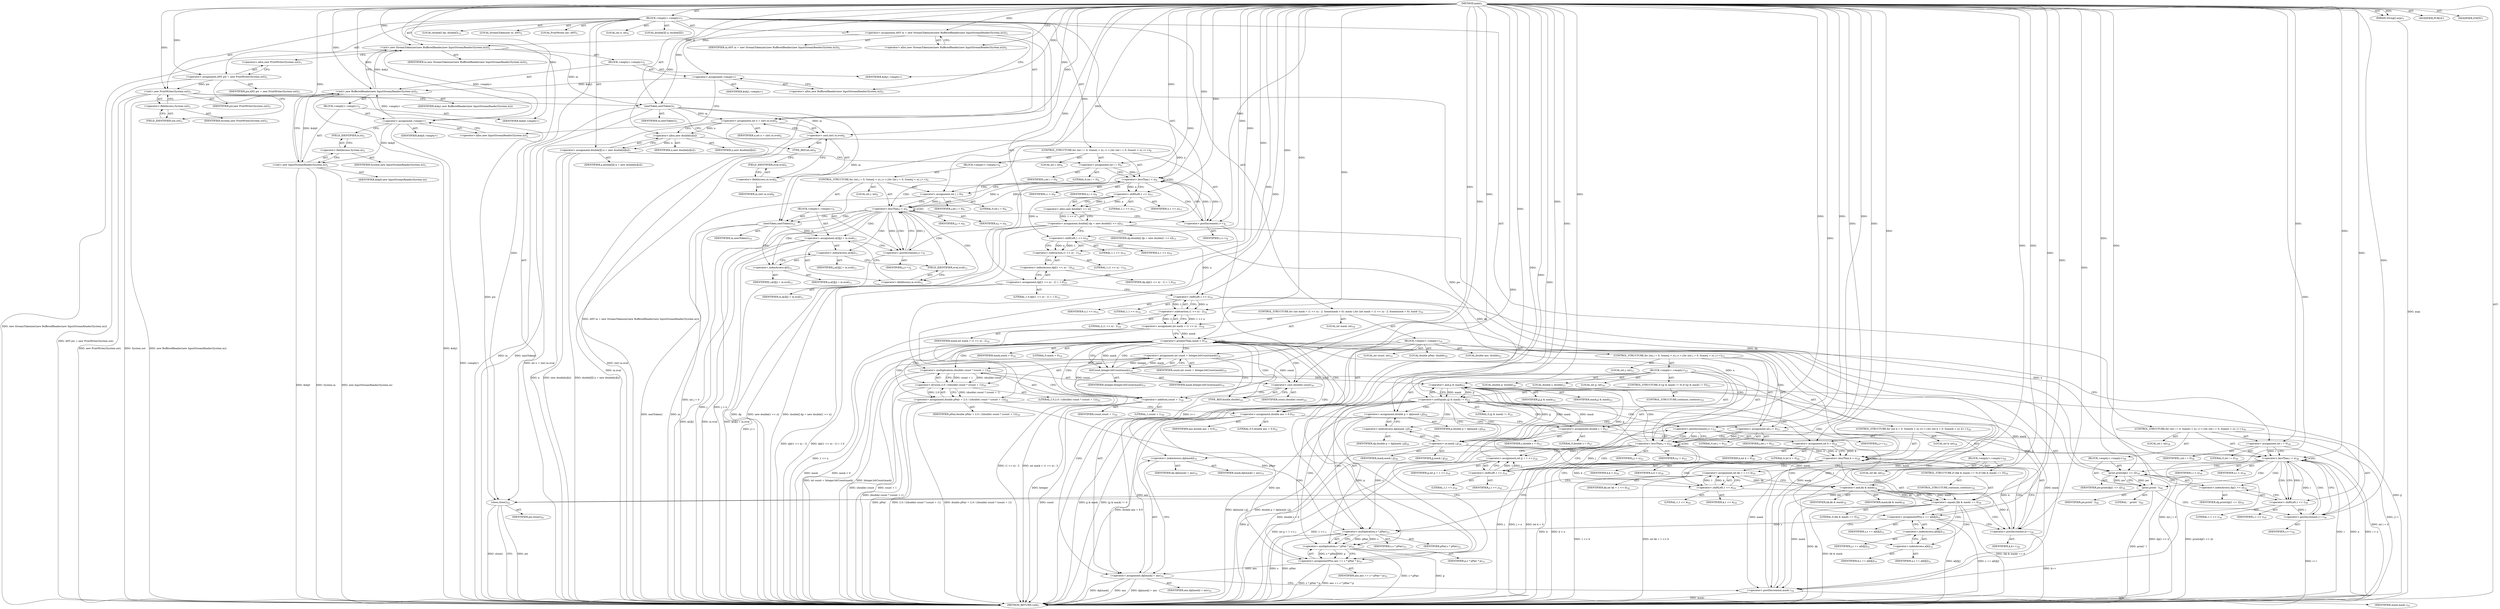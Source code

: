 digraph "main" {  
"21" [label = <(METHOD,main)<SUB>1</SUB>> ]
"22" [label = <(PARAM,String[] args)<SUB>1</SUB>> ]
"23" [label = <(BLOCK,&lt;empty&gt;,&lt;empty&gt;)<SUB>1</SUB>> ]
"4" [label = <(LOCAL,StreamTokenizer in: ANY)<SUB>2</SUB>> ]
"24" [label = <(&lt;operator&gt;.assignment,ANY in = new StreamTokenizer(new BufferedReader(new InputStreamReader(System.in))))<SUB>2</SUB>> ]
"25" [label = <(IDENTIFIER,in,ANY in = new StreamTokenizer(new BufferedReader(new InputStreamReader(System.in))))<SUB>2</SUB>> ]
"26" [label = <(&lt;operator&gt;.alloc,new StreamTokenizer(new BufferedReader(new InputStreamReader(System.in))))<SUB>2</SUB>> ]
"27" [label = <(&lt;init&gt;,new StreamTokenizer(new BufferedReader(new InputStreamReader(System.in))))<SUB>2</SUB>> ]
"3" [label = <(IDENTIFIER,in,new StreamTokenizer(new BufferedReader(new InputStreamReader(System.in))))<SUB>2</SUB>> ]
"28" [label = <(BLOCK,&lt;empty&gt;,&lt;empty&gt;)<SUB>2</SUB>> ]
"29" [label = <(&lt;operator&gt;.assignment,&lt;empty&gt;)> ]
"30" [label = <(IDENTIFIER,$obj1,&lt;empty&gt;)> ]
"31" [label = <(&lt;operator&gt;.alloc,new BufferedReader(new InputStreamReader(System.in)))<SUB>2</SUB>> ]
"32" [label = <(&lt;init&gt;,new BufferedReader(new InputStreamReader(System.in)))<SUB>2</SUB>> ]
"33" [label = <(IDENTIFIER,$obj1,new BufferedReader(new InputStreamReader(System.in)))> ]
"34" [label = <(BLOCK,&lt;empty&gt;,&lt;empty&gt;)<SUB>2</SUB>> ]
"35" [label = <(&lt;operator&gt;.assignment,&lt;empty&gt;)> ]
"36" [label = <(IDENTIFIER,$obj0,&lt;empty&gt;)> ]
"37" [label = <(&lt;operator&gt;.alloc,new InputStreamReader(System.in))<SUB>2</SUB>> ]
"38" [label = <(&lt;init&gt;,new InputStreamReader(System.in))<SUB>2</SUB>> ]
"39" [label = <(IDENTIFIER,$obj0,new InputStreamReader(System.in))> ]
"40" [label = <(&lt;operator&gt;.fieldAccess,System.in)<SUB>2</SUB>> ]
"41" [label = <(IDENTIFIER,System,new InputStreamReader(System.in))<SUB>2</SUB>> ]
"42" [label = <(FIELD_IDENTIFIER,in,in)<SUB>2</SUB>> ]
"43" [label = <(IDENTIFIER,$obj0,&lt;empty&gt;)> ]
"44" [label = <(IDENTIFIER,$obj1,&lt;empty&gt;)> ]
"6" [label = <(LOCAL,PrintWriter pw: ANY)<SUB>3</SUB>> ]
"45" [label = <(&lt;operator&gt;.assignment,ANY pw = new PrintWriter(System.out))<SUB>3</SUB>> ]
"46" [label = <(IDENTIFIER,pw,ANY pw = new PrintWriter(System.out))<SUB>3</SUB>> ]
"47" [label = <(&lt;operator&gt;.alloc,new PrintWriter(System.out))<SUB>3</SUB>> ]
"48" [label = <(&lt;init&gt;,new PrintWriter(System.out))<SUB>3</SUB>> ]
"5" [label = <(IDENTIFIER,pw,new PrintWriter(System.out))<SUB>3</SUB>> ]
"49" [label = <(&lt;operator&gt;.fieldAccess,System.out)<SUB>3</SUB>> ]
"50" [label = <(IDENTIFIER,System,new PrintWriter(System.out))<SUB>3</SUB>> ]
"51" [label = <(FIELD_IDENTIFIER,out,out)<SUB>3</SUB>> ]
"52" [label = <(nextToken,nextToken())<SUB>5</SUB>> ]
"53" [label = <(IDENTIFIER,in,nextToken())<SUB>5</SUB>> ]
"54" [label = <(LOCAL,int n: int)<SUB>6</SUB>> ]
"55" [label = <(&lt;operator&gt;.assignment,int n = (int) in.nval)<SUB>6</SUB>> ]
"56" [label = <(IDENTIFIER,n,int n = (int) in.nval)<SUB>6</SUB>> ]
"57" [label = <(&lt;operator&gt;.cast,(int) in.nval)<SUB>6</SUB>> ]
"58" [label = <(TYPE_REF,int,int)<SUB>6</SUB>> ]
"59" [label = <(&lt;operator&gt;.fieldAccess,in.nval)<SUB>6</SUB>> ]
"60" [label = <(IDENTIFIER,in,(int) in.nval)<SUB>6</SUB>> ]
"61" [label = <(FIELD_IDENTIFIER,nval,nval)<SUB>6</SUB>> ]
"62" [label = <(LOCAL,double[][] a: double[][])<SUB>7</SUB>> ]
"63" [label = <(&lt;operator&gt;.assignment,double[][] a = new double[n][n])<SUB>7</SUB>> ]
"64" [label = <(IDENTIFIER,a,double[][] a = new double[n][n])<SUB>7</SUB>> ]
"65" [label = <(&lt;operator&gt;.alloc,new double[n][n])> ]
"66" [label = <(IDENTIFIER,n,new double[n][n])<SUB>7</SUB>> ]
"67" [label = <(IDENTIFIER,n,new double[n][n])<SUB>7</SUB>> ]
"68" [label = <(CONTROL_STRUCTURE,for (int i = 0; Some(i &lt; n); i++),for (int i = 0; Some(i &lt; n); i++))<SUB>8</SUB>> ]
"69" [label = <(LOCAL,int i: int)<SUB>8</SUB>> ]
"70" [label = <(&lt;operator&gt;.assignment,int i = 0)<SUB>8</SUB>> ]
"71" [label = <(IDENTIFIER,i,int i = 0)<SUB>8</SUB>> ]
"72" [label = <(LITERAL,0,int i = 0)<SUB>8</SUB>> ]
"73" [label = <(&lt;operator&gt;.lessThan,i &lt; n)<SUB>8</SUB>> ]
"74" [label = <(IDENTIFIER,i,i &lt; n)<SUB>8</SUB>> ]
"75" [label = <(IDENTIFIER,n,i &lt; n)<SUB>8</SUB>> ]
"76" [label = <(&lt;operator&gt;.postIncrement,i++)<SUB>8</SUB>> ]
"77" [label = <(IDENTIFIER,i,i++)<SUB>8</SUB>> ]
"78" [label = <(BLOCK,&lt;empty&gt;,&lt;empty&gt;)<SUB>8</SUB>> ]
"79" [label = <(CONTROL_STRUCTURE,for (int j = 0; Some(j &lt; n); j++),for (int j = 0; Some(j &lt; n); j++))<SUB>9</SUB>> ]
"80" [label = <(LOCAL,int j: int)<SUB>9</SUB>> ]
"81" [label = <(&lt;operator&gt;.assignment,int j = 0)<SUB>9</SUB>> ]
"82" [label = <(IDENTIFIER,j,int j = 0)<SUB>9</SUB>> ]
"83" [label = <(LITERAL,0,int j = 0)<SUB>9</SUB>> ]
"84" [label = <(&lt;operator&gt;.lessThan,j &lt; n)<SUB>9</SUB>> ]
"85" [label = <(IDENTIFIER,j,j &lt; n)<SUB>9</SUB>> ]
"86" [label = <(IDENTIFIER,n,j &lt; n)<SUB>9</SUB>> ]
"87" [label = <(&lt;operator&gt;.postIncrement,j++)<SUB>9</SUB>> ]
"88" [label = <(IDENTIFIER,j,j++)<SUB>9</SUB>> ]
"89" [label = <(BLOCK,&lt;empty&gt;,&lt;empty&gt;)<SUB>9</SUB>> ]
"90" [label = <(nextToken,nextToken())<SUB>10</SUB>> ]
"91" [label = <(IDENTIFIER,in,nextToken())<SUB>10</SUB>> ]
"92" [label = <(&lt;operator&gt;.assignment,a[i][j] = in.nval)<SUB>11</SUB>> ]
"93" [label = <(&lt;operator&gt;.indexAccess,a[i][j])<SUB>11</SUB>> ]
"94" [label = <(&lt;operator&gt;.indexAccess,a[i])<SUB>11</SUB>> ]
"95" [label = <(IDENTIFIER,a,a[i][j] = in.nval)<SUB>11</SUB>> ]
"96" [label = <(IDENTIFIER,i,a[i][j] = in.nval)<SUB>11</SUB>> ]
"97" [label = <(IDENTIFIER,j,a[i][j] = in.nval)<SUB>11</SUB>> ]
"98" [label = <(&lt;operator&gt;.fieldAccess,in.nval)<SUB>11</SUB>> ]
"99" [label = <(IDENTIFIER,in,a[i][j] = in.nval)<SUB>11</SUB>> ]
"100" [label = <(FIELD_IDENTIFIER,nval,nval)<SUB>11</SUB>> ]
"101" [label = <(LOCAL,double[] dp: double[])<SUB>15</SUB>> ]
"102" [label = <(&lt;operator&gt;.assignment,double[] dp = new double[1 &lt;&lt; n])<SUB>15</SUB>> ]
"103" [label = <(IDENTIFIER,dp,double[] dp = new double[1 &lt;&lt; n])<SUB>15</SUB>> ]
"104" [label = <(&lt;operator&gt;.alloc,new double[1 &lt;&lt; n])> ]
"105" [label = <(&lt;operator&gt;.shiftLeft,1 &lt;&lt; n)<SUB>15</SUB>> ]
"106" [label = <(LITERAL,1,1 &lt;&lt; n)<SUB>15</SUB>> ]
"107" [label = <(IDENTIFIER,n,1 &lt;&lt; n)<SUB>15</SUB>> ]
"108" [label = <(&lt;operator&gt;.assignment,dp[(1 &lt;&lt; n) - 1] = 1.0)<SUB>16</SUB>> ]
"109" [label = <(&lt;operator&gt;.indexAccess,dp[(1 &lt;&lt; n) - 1])<SUB>16</SUB>> ]
"110" [label = <(IDENTIFIER,dp,dp[(1 &lt;&lt; n) - 1] = 1.0)<SUB>16</SUB>> ]
"111" [label = <(&lt;operator&gt;.subtraction,(1 &lt;&lt; n) - 1)<SUB>16</SUB>> ]
"112" [label = <(&lt;operator&gt;.shiftLeft,1 &lt;&lt; n)<SUB>16</SUB>> ]
"113" [label = <(LITERAL,1,1 &lt;&lt; n)<SUB>16</SUB>> ]
"114" [label = <(IDENTIFIER,n,1 &lt;&lt; n)<SUB>16</SUB>> ]
"115" [label = <(LITERAL,1,(1 &lt;&lt; n) - 1)<SUB>16</SUB>> ]
"116" [label = <(LITERAL,1.0,dp[(1 &lt;&lt; n) - 1] = 1.0)<SUB>16</SUB>> ]
"117" [label = <(CONTROL_STRUCTURE,for (int mask = (1 &lt;&lt; n) - 2; Some(mask &gt; 0); mask--),for (int mask = (1 &lt;&lt; n) - 2; Some(mask &gt; 0); mask--))<SUB>18</SUB>> ]
"118" [label = <(LOCAL,int mask: int)<SUB>18</SUB>> ]
"119" [label = <(&lt;operator&gt;.assignment,int mask = (1 &lt;&lt; n) - 2)<SUB>18</SUB>> ]
"120" [label = <(IDENTIFIER,mask,int mask = (1 &lt;&lt; n) - 2)<SUB>18</SUB>> ]
"121" [label = <(&lt;operator&gt;.subtraction,(1 &lt;&lt; n) - 2)<SUB>18</SUB>> ]
"122" [label = <(&lt;operator&gt;.shiftLeft,1 &lt;&lt; n)<SUB>18</SUB>> ]
"123" [label = <(LITERAL,1,1 &lt;&lt; n)<SUB>18</SUB>> ]
"124" [label = <(IDENTIFIER,n,1 &lt;&lt; n)<SUB>18</SUB>> ]
"125" [label = <(LITERAL,2,(1 &lt;&lt; n) - 2)<SUB>18</SUB>> ]
"126" [label = <(&lt;operator&gt;.greaterThan,mask &gt; 0)<SUB>18</SUB>> ]
"127" [label = <(IDENTIFIER,mask,mask &gt; 0)<SUB>18</SUB>> ]
"128" [label = <(LITERAL,0,mask &gt; 0)<SUB>18</SUB>> ]
"129" [label = <(&lt;operator&gt;.postDecrement,mask--)<SUB>18</SUB>> ]
"130" [label = <(IDENTIFIER,mask,mask--)<SUB>18</SUB>> ]
"131" [label = <(BLOCK,&lt;empty&gt;,&lt;empty&gt;)<SUB>18</SUB>> ]
"132" [label = <(LOCAL,int count: int)<SUB>19</SUB>> ]
"133" [label = <(&lt;operator&gt;.assignment,int count = Integer.bitCount(mask))<SUB>19</SUB>> ]
"134" [label = <(IDENTIFIER,count,int count = Integer.bitCount(mask))<SUB>19</SUB>> ]
"135" [label = <(bitCount,Integer.bitCount(mask))<SUB>19</SUB>> ]
"136" [label = <(IDENTIFIER,Integer,Integer.bitCount(mask))<SUB>19</SUB>> ]
"137" [label = <(IDENTIFIER,mask,Integer.bitCount(mask))<SUB>19</SUB>> ]
"138" [label = <(LOCAL,double pPair: double)<SUB>20</SUB>> ]
"139" [label = <(&lt;operator&gt;.assignment,double pPair = 2.0 / ((double) count * (count + 1)))<SUB>20</SUB>> ]
"140" [label = <(IDENTIFIER,pPair,double pPair = 2.0 / ((double) count * (count + 1)))<SUB>20</SUB>> ]
"141" [label = <(&lt;operator&gt;.division,2.0 / ((double) count * (count + 1)))<SUB>20</SUB>> ]
"142" [label = <(LITERAL,2.0,2.0 / ((double) count * (count + 1)))<SUB>20</SUB>> ]
"143" [label = <(&lt;operator&gt;.multiplication,(double) count * (count + 1))<SUB>20</SUB>> ]
"144" [label = <(&lt;operator&gt;.cast,(double) count)<SUB>20</SUB>> ]
"145" [label = <(TYPE_REF,double,double)<SUB>20</SUB>> ]
"146" [label = <(IDENTIFIER,count,(double) count)<SUB>20</SUB>> ]
"147" [label = <(&lt;operator&gt;.addition,count + 1)<SUB>20</SUB>> ]
"148" [label = <(IDENTIFIER,count,count + 1)<SUB>20</SUB>> ]
"149" [label = <(LITERAL,1,count + 1)<SUB>20</SUB>> ]
"150" [label = <(LOCAL,double ans: double)<SUB>21</SUB>> ]
"151" [label = <(&lt;operator&gt;.assignment,double ans = 0.0)<SUB>21</SUB>> ]
"152" [label = <(IDENTIFIER,ans,double ans = 0.0)<SUB>21</SUB>> ]
"153" [label = <(LITERAL,0.0,double ans = 0.0)<SUB>21</SUB>> ]
"154" [label = <(CONTROL_STRUCTURE,for (int j = 0; Some(j &lt; n); j++),for (int j = 0; Some(j &lt; n); j++))<SUB>23</SUB>> ]
"155" [label = <(LOCAL,int j: int)<SUB>23</SUB>> ]
"156" [label = <(&lt;operator&gt;.assignment,int j = 0)<SUB>23</SUB>> ]
"157" [label = <(IDENTIFIER,j,int j = 0)<SUB>23</SUB>> ]
"158" [label = <(LITERAL,0,int j = 0)<SUB>23</SUB>> ]
"159" [label = <(&lt;operator&gt;.lessThan,j &lt; n)<SUB>23</SUB>> ]
"160" [label = <(IDENTIFIER,j,j &lt; n)<SUB>23</SUB>> ]
"161" [label = <(IDENTIFIER,n,j &lt; n)<SUB>23</SUB>> ]
"162" [label = <(&lt;operator&gt;.postIncrement,j++)<SUB>23</SUB>> ]
"163" [label = <(IDENTIFIER,j,j++)<SUB>23</SUB>> ]
"164" [label = <(BLOCK,&lt;empty&gt;,&lt;empty&gt;)<SUB>23</SUB>> ]
"165" [label = <(LOCAL,int jj: int)<SUB>24</SUB>> ]
"166" [label = <(&lt;operator&gt;.assignment,int jj = 1 &lt;&lt; j)<SUB>24</SUB>> ]
"167" [label = <(IDENTIFIER,jj,int jj = 1 &lt;&lt; j)<SUB>24</SUB>> ]
"168" [label = <(&lt;operator&gt;.shiftLeft,1 &lt;&lt; j)<SUB>24</SUB>> ]
"169" [label = <(LITERAL,1,1 &lt;&lt; j)<SUB>24</SUB>> ]
"170" [label = <(IDENTIFIER,j,1 &lt;&lt; j)<SUB>24</SUB>> ]
"171" [label = <(CONTROL_STRUCTURE,if ((jj &amp; mask) != 0),if ((jj &amp; mask) != 0))<SUB>25</SUB>> ]
"172" [label = <(&lt;operator&gt;.notEquals,(jj &amp; mask) != 0)<SUB>25</SUB>> ]
"173" [label = <(&lt;operator&gt;.and,jj &amp; mask)<SUB>25</SUB>> ]
"174" [label = <(IDENTIFIER,jj,jj &amp; mask)<SUB>25</SUB>> ]
"175" [label = <(IDENTIFIER,mask,jj &amp; mask)<SUB>25</SUB>> ]
"176" [label = <(LITERAL,0,(jj &amp; mask) != 0)<SUB>25</SUB>> ]
"177" [label = <(CONTROL_STRUCTURE,continue;,continue;)<SUB>25</SUB>> ]
"178" [label = <(LOCAL,double p: double)<SUB>26</SUB>> ]
"179" [label = <(&lt;operator&gt;.assignment,double p = dp[mask | jj])<SUB>26</SUB>> ]
"180" [label = <(IDENTIFIER,p,double p = dp[mask | jj])<SUB>26</SUB>> ]
"181" [label = <(&lt;operator&gt;.indexAccess,dp[mask | jj])<SUB>26</SUB>> ]
"182" [label = <(IDENTIFIER,dp,double p = dp[mask | jj])<SUB>26</SUB>> ]
"183" [label = <(&lt;operator&gt;.or,mask | jj)<SUB>26</SUB>> ]
"184" [label = <(IDENTIFIER,mask,mask | jj)<SUB>26</SUB>> ]
"185" [label = <(IDENTIFIER,jj,mask | jj)<SUB>26</SUB>> ]
"186" [label = <(LOCAL,double s: double)<SUB>27</SUB>> ]
"187" [label = <(&lt;operator&gt;.assignment,double s = 0)<SUB>27</SUB>> ]
"188" [label = <(IDENTIFIER,s,double s = 0)<SUB>27</SUB>> ]
"189" [label = <(LITERAL,0,double s = 0)<SUB>27</SUB>> ]
"190" [label = <(CONTROL_STRUCTURE,for (int k = 0; Some(k &lt; n); k++),for (int k = 0; Some(k &lt; n); k++))<SUB>28</SUB>> ]
"191" [label = <(LOCAL,int k: int)<SUB>28</SUB>> ]
"192" [label = <(&lt;operator&gt;.assignment,int k = 0)<SUB>28</SUB>> ]
"193" [label = <(IDENTIFIER,k,int k = 0)<SUB>28</SUB>> ]
"194" [label = <(LITERAL,0,int k = 0)<SUB>28</SUB>> ]
"195" [label = <(&lt;operator&gt;.lessThan,k &lt; n)<SUB>28</SUB>> ]
"196" [label = <(IDENTIFIER,k,k &lt; n)<SUB>28</SUB>> ]
"197" [label = <(IDENTIFIER,n,k &lt; n)<SUB>28</SUB>> ]
"198" [label = <(&lt;operator&gt;.postIncrement,k++)<SUB>28</SUB>> ]
"199" [label = <(IDENTIFIER,k,k++)<SUB>28</SUB>> ]
"200" [label = <(BLOCK,&lt;empty&gt;,&lt;empty&gt;)<SUB>28</SUB>> ]
"201" [label = <(LOCAL,int kk: int)<SUB>29</SUB>> ]
"202" [label = <(&lt;operator&gt;.assignment,int kk = 1 &lt;&lt; k)<SUB>29</SUB>> ]
"203" [label = <(IDENTIFIER,kk,int kk = 1 &lt;&lt; k)<SUB>29</SUB>> ]
"204" [label = <(&lt;operator&gt;.shiftLeft,1 &lt;&lt; k)<SUB>29</SUB>> ]
"205" [label = <(LITERAL,1,1 &lt;&lt; k)<SUB>29</SUB>> ]
"206" [label = <(IDENTIFIER,k,1 &lt;&lt; k)<SUB>29</SUB>> ]
"207" [label = <(CONTROL_STRUCTURE,if ((kk &amp; mask) == 0),if ((kk &amp; mask) == 0))<SUB>30</SUB>> ]
"208" [label = <(&lt;operator&gt;.equals,(kk &amp; mask) == 0)<SUB>30</SUB>> ]
"209" [label = <(&lt;operator&gt;.and,kk &amp; mask)<SUB>30</SUB>> ]
"210" [label = <(IDENTIFIER,kk,kk &amp; mask)<SUB>30</SUB>> ]
"211" [label = <(IDENTIFIER,mask,kk &amp; mask)<SUB>30</SUB>> ]
"212" [label = <(LITERAL,0,(kk &amp; mask) == 0)<SUB>30</SUB>> ]
"213" [label = <(CONTROL_STRUCTURE,continue;,continue;)<SUB>30</SUB>> ]
"214" [label = <(&lt;operator&gt;.assignmentPlus,s += a[k][j])<SUB>31</SUB>> ]
"215" [label = <(IDENTIFIER,s,s += a[k][j])<SUB>31</SUB>> ]
"216" [label = <(&lt;operator&gt;.indexAccess,a[k][j])<SUB>31</SUB>> ]
"217" [label = <(&lt;operator&gt;.indexAccess,a[k])<SUB>31</SUB>> ]
"218" [label = <(IDENTIFIER,a,s += a[k][j])<SUB>31</SUB>> ]
"219" [label = <(IDENTIFIER,k,s += a[k][j])<SUB>31</SUB>> ]
"220" [label = <(IDENTIFIER,j,s += a[k][j])<SUB>31</SUB>> ]
"221" [label = <(&lt;operator&gt;.assignmentPlus,ans += s * pPair * p)<SUB>33</SUB>> ]
"222" [label = <(IDENTIFIER,ans,ans += s * pPair * p)<SUB>33</SUB>> ]
"223" [label = <(&lt;operator&gt;.multiplication,s * pPair * p)<SUB>33</SUB>> ]
"224" [label = <(&lt;operator&gt;.multiplication,s * pPair)<SUB>33</SUB>> ]
"225" [label = <(IDENTIFIER,s,s * pPair)<SUB>33</SUB>> ]
"226" [label = <(IDENTIFIER,pPair,s * pPair)<SUB>33</SUB>> ]
"227" [label = <(IDENTIFIER,p,s * pPair * p)<SUB>33</SUB>> ]
"228" [label = <(&lt;operator&gt;.assignment,dp[mask] = ans)<SUB>35</SUB>> ]
"229" [label = <(&lt;operator&gt;.indexAccess,dp[mask])<SUB>35</SUB>> ]
"230" [label = <(IDENTIFIER,dp,dp[mask] = ans)<SUB>35</SUB>> ]
"231" [label = <(IDENTIFIER,mask,dp[mask] = ans)<SUB>35</SUB>> ]
"232" [label = <(IDENTIFIER,ans,dp[mask] = ans)<SUB>35</SUB>> ]
"233" [label = <(CONTROL_STRUCTURE,for (int i = 0; Some(i &lt; n); i++),for (int i = 0; Some(i &lt; n); i++))<SUB>38</SUB>> ]
"234" [label = <(LOCAL,int i: int)<SUB>38</SUB>> ]
"235" [label = <(&lt;operator&gt;.assignment,int i = 0)<SUB>38</SUB>> ]
"236" [label = <(IDENTIFIER,i,int i = 0)<SUB>38</SUB>> ]
"237" [label = <(LITERAL,0,int i = 0)<SUB>38</SUB>> ]
"238" [label = <(&lt;operator&gt;.lessThan,i &lt; n)<SUB>38</SUB>> ]
"239" [label = <(IDENTIFIER,i,i &lt; n)<SUB>38</SUB>> ]
"240" [label = <(IDENTIFIER,n,i &lt; n)<SUB>38</SUB>> ]
"241" [label = <(&lt;operator&gt;.postIncrement,i++)<SUB>38</SUB>> ]
"242" [label = <(IDENTIFIER,i,i++)<SUB>38</SUB>> ]
"243" [label = <(BLOCK,&lt;empty&gt;,&lt;empty&gt;)<SUB>38</SUB>> ]
"244" [label = <(print,print(dp[1 &lt;&lt; i]))<SUB>39</SUB>> ]
"245" [label = <(IDENTIFIER,pw,print(dp[1 &lt;&lt; i]))<SUB>39</SUB>> ]
"246" [label = <(&lt;operator&gt;.indexAccess,dp[1 &lt;&lt; i])<SUB>39</SUB>> ]
"247" [label = <(IDENTIFIER,dp,print(dp[1 &lt;&lt; i]))<SUB>39</SUB>> ]
"248" [label = <(&lt;operator&gt;.shiftLeft,1 &lt;&lt; i)<SUB>39</SUB>> ]
"249" [label = <(LITERAL,1,1 &lt;&lt; i)<SUB>39</SUB>> ]
"250" [label = <(IDENTIFIER,i,1 &lt;&lt; i)<SUB>39</SUB>> ]
"251" [label = <(print,print(' '))<SUB>40</SUB>> ]
"252" [label = <(IDENTIFIER,pw,print(' '))<SUB>40</SUB>> ]
"253" [label = <(LITERAL,' ',print(' '))<SUB>40</SUB>> ]
"254" [label = <(close,close())<SUB>43</SUB>> ]
"255" [label = <(IDENTIFIER,pw,close())<SUB>43</SUB>> ]
"256" [label = <(MODIFIER,PUBLIC)> ]
"257" [label = <(MODIFIER,STATIC)> ]
"258" [label = <(METHOD_RETURN,void)<SUB>1</SUB>> ]
  "21" -> "22"  [ label = "AST: "] 
  "21" -> "23"  [ label = "AST: "] 
  "21" -> "256"  [ label = "AST: "] 
  "21" -> "257"  [ label = "AST: "] 
  "21" -> "258"  [ label = "AST: "] 
  "23" -> "4"  [ label = "AST: "] 
  "23" -> "24"  [ label = "AST: "] 
  "23" -> "27"  [ label = "AST: "] 
  "23" -> "6"  [ label = "AST: "] 
  "23" -> "45"  [ label = "AST: "] 
  "23" -> "48"  [ label = "AST: "] 
  "23" -> "52"  [ label = "AST: "] 
  "23" -> "54"  [ label = "AST: "] 
  "23" -> "55"  [ label = "AST: "] 
  "23" -> "62"  [ label = "AST: "] 
  "23" -> "63"  [ label = "AST: "] 
  "23" -> "68"  [ label = "AST: "] 
  "23" -> "101"  [ label = "AST: "] 
  "23" -> "102"  [ label = "AST: "] 
  "23" -> "108"  [ label = "AST: "] 
  "23" -> "117"  [ label = "AST: "] 
  "23" -> "233"  [ label = "AST: "] 
  "23" -> "254"  [ label = "AST: "] 
  "24" -> "25"  [ label = "AST: "] 
  "24" -> "26"  [ label = "AST: "] 
  "27" -> "3"  [ label = "AST: "] 
  "27" -> "28"  [ label = "AST: "] 
  "28" -> "29"  [ label = "AST: "] 
  "28" -> "32"  [ label = "AST: "] 
  "28" -> "44"  [ label = "AST: "] 
  "29" -> "30"  [ label = "AST: "] 
  "29" -> "31"  [ label = "AST: "] 
  "32" -> "33"  [ label = "AST: "] 
  "32" -> "34"  [ label = "AST: "] 
  "34" -> "35"  [ label = "AST: "] 
  "34" -> "38"  [ label = "AST: "] 
  "34" -> "43"  [ label = "AST: "] 
  "35" -> "36"  [ label = "AST: "] 
  "35" -> "37"  [ label = "AST: "] 
  "38" -> "39"  [ label = "AST: "] 
  "38" -> "40"  [ label = "AST: "] 
  "40" -> "41"  [ label = "AST: "] 
  "40" -> "42"  [ label = "AST: "] 
  "45" -> "46"  [ label = "AST: "] 
  "45" -> "47"  [ label = "AST: "] 
  "48" -> "5"  [ label = "AST: "] 
  "48" -> "49"  [ label = "AST: "] 
  "49" -> "50"  [ label = "AST: "] 
  "49" -> "51"  [ label = "AST: "] 
  "52" -> "53"  [ label = "AST: "] 
  "55" -> "56"  [ label = "AST: "] 
  "55" -> "57"  [ label = "AST: "] 
  "57" -> "58"  [ label = "AST: "] 
  "57" -> "59"  [ label = "AST: "] 
  "59" -> "60"  [ label = "AST: "] 
  "59" -> "61"  [ label = "AST: "] 
  "63" -> "64"  [ label = "AST: "] 
  "63" -> "65"  [ label = "AST: "] 
  "65" -> "66"  [ label = "AST: "] 
  "65" -> "67"  [ label = "AST: "] 
  "68" -> "69"  [ label = "AST: "] 
  "68" -> "70"  [ label = "AST: "] 
  "68" -> "73"  [ label = "AST: "] 
  "68" -> "76"  [ label = "AST: "] 
  "68" -> "78"  [ label = "AST: "] 
  "70" -> "71"  [ label = "AST: "] 
  "70" -> "72"  [ label = "AST: "] 
  "73" -> "74"  [ label = "AST: "] 
  "73" -> "75"  [ label = "AST: "] 
  "76" -> "77"  [ label = "AST: "] 
  "78" -> "79"  [ label = "AST: "] 
  "79" -> "80"  [ label = "AST: "] 
  "79" -> "81"  [ label = "AST: "] 
  "79" -> "84"  [ label = "AST: "] 
  "79" -> "87"  [ label = "AST: "] 
  "79" -> "89"  [ label = "AST: "] 
  "81" -> "82"  [ label = "AST: "] 
  "81" -> "83"  [ label = "AST: "] 
  "84" -> "85"  [ label = "AST: "] 
  "84" -> "86"  [ label = "AST: "] 
  "87" -> "88"  [ label = "AST: "] 
  "89" -> "90"  [ label = "AST: "] 
  "89" -> "92"  [ label = "AST: "] 
  "90" -> "91"  [ label = "AST: "] 
  "92" -> "93"  [ label = "AST: "] 
  "92" -> "98"  [ label = "AST: "] 
  "93" -> "94"  [ label = "AST: "] 
  "93" -> "97"  [ label = "AST: "] 
  "94" -> "95"  [ label = "AST: "] 
  "94" -> "96"  [ label = "AST: "] 
  "98" -> "99"  [ label = "AST: "] 
  "98" -> "100"  [ label = "AST: "] 
  "102" -> "103"  [ label = "AST: "] 
  "102" -> "104"  [ label = "AST: "] 
  "104" -> "105"  [ label = "AST: "] 
  "105" -> "106"  [ label = "AST: "] 
  "105" -> "107"  [ label = "AST: "] 
  "108" -> "109"  [ label = "AST: "] 
  "108" -> "116"  [ label = "AST: "] 
  "109" -> "110"  [ label = "AST: "] 
  "109" -> "111"  [ label = "AST: "] 
  "111" -> "112"  [ label = "AST: "] 
  "111" -> "115"  [ label = "AST: "] 
  "112" -> "113"  [ label = "AST: "] 
  "112" -> "114"  [ label = "AST: "] 
  "117" -> "118"  [ label = "AST: "] 
  "117" -> "119"  [ label = "AST: "] 
  "117" -> "126"  [ label = "AST: "] 
  "117" -> "129"  [ label = "AST: "] 
  "117" -> "131"  [ label = "AST: "] 
  "119" -> "120"  [ label = "AST: "] 
  "119" -> "121"  [ label = "AST: "] 
  "121" -> "122"  [ label = "AST: "] 
  "121" -> "125"  [ label = "AST: "] 
  "122" -> "123"  [ label = "AST: "] 
  "122" -> "124"  [ label = "AST: "] 
  "126" -> "127"  [ label = "AST: "] 
  "126" -> "128"  [ label = "AST: "] 
  "129" -> "130"  [ label = "AST: "] 
  "131" -> "132"  [ label = "AST: "] 
  "131" -> "133"  [ label = "AST: "] 
  "131" -> "138"  [ label = "AST: "] 
  "131" -> "139"  [ label = "AST: "] 
  "131" -> "150"  [ label = "AST: "] 
  "131" -> "151"  [ label = "AST: "] 
  "131" -> "154"  [ label = "AST: "] 
  "131" -> "228"  [ label = "AST: "] 
  "133" -> "134"  [ label = "AST: "] 
  "133" -> "135"  [ label = "AST: "] 
  "135" -> "136"  [ label = "AST: "] 
  "135" -> "137"  [ label = "AST: "] 
  "139" -> "140"  [ label = "AST: "] 
  "139" -> "141"  [ label = "AST: "] 
  "141" -> "142"  [ label = "AST: "] 
  "141" -> "143"  [ label = "AST: "] 
  "143" -> "144"  [ label = "AST: "] 
  "143" -> "147"  [ label = "AST: "] 
  "144" -> "145"  [ label = "AST: "] 
  "144" -> "146"  [ label = "AST: "] 
  "147" -> "148"  [ label = "AST: "] 
  "147" -> "149"  [ label = "AST: "] 
  "151" -> "152"  [ label = "AST: "] 
  "151" -> "153"  [ label = "AST: "] 
  "154" -> "155"  [ label = "AST: "] 
  "154" -> "156"  [ label = "AST: "] 
  "154" -> "159"  [ label = "AST: "] 
  "154" -> "162"  [ label = "AST: "] 
  "154" -> "164"  [ label = "AST: "] 
  "156" -> "157"  [ label = "AST: "] 
  "156" -> "158"  [ label = "AST: "] 
  "159" -> "160"  [ label = "AST: "] 
  "159" -> "161"  [ label = "AST: "] 
  "162" -> "163"  [ label = "AST: "] 
  "164" -> "165"  [ label = "AST: "] 
  "164" -> "166"  [ label = "AST: "] 
  "164" -> "171"  [ label = "AST: "] 
  "164" -> "178"  [ label = "AST: "] 
  "164" -> "179"  [ label = "AST: "] 
  "164" -> "186"  [ label = "AST: "] 
  "164" -> "187"  [ label = "AST: "] 
  "164" -> "190"  [ label = "AST: "] 
  "164" -> "221"  [ label = "AST: "] 
  "166" -> "167"  [ label = "AST: "] 
  "166" -> "168"  [ label = "AST: "] 
  "168" -> "169"  [ label = "AST: "] 
  "168" -> "170"  [ label = "AST: "] 
  "171" -> "172"  [ label = "AST: "] 
  "171" -> "177"  [ label = "AST: "] 
  "172" -> "173"  [ label = "AST: "] 
  "172" -> "176"  [ label = "AST: "] 
  "173" -> "174"  [ label = "AST: "] 
  "173" -> "175"  [ label = "AST: "] 
  "179" -> "180"  [ label = "AST: "] 
  "179" -> "181"  [ label = "AST: "] 
  "181" -> "182"  [ label = "AST: "] 
  "181" -> "183"  [ label = "AST: "] 
  "183" -> "184"  [ label = "AST: "] 
  "183" -> "185"  [ label = "AST: "] 
  "187" -> "188"  [ label = "AST: "] 
  "187" -> "189"  [ label = "AST: "] 
  "190" -> "191"  [ label = "AST: "] 
  "190" -> "192"  [ label = "AST: "] 
  "190" -> "195"  [ label = "AST: "] 
  "190" -> "198"  [ label = "AST: "] 
  "190" -> "200"  [ label = "AST: "] 
  "192" -> "193"  [ label = "AST: "] 
  "192" -> "194"  [ label = "AST: "] 
  "195" -> "196"  [ label = "AST: "] 
  "195" -> "197"  [ label = "AST: "] 
  "198" -> "199"  [ label = "AST: "] 
  "200" -> "201"  [ label = "AST: "] 
  "200" -> "202"  [ label = "AST: "] 
  "200" -> "207"  [ label = "AST: "] 
  "200" -> "214"  [ label = "AST: "] 
  "202" -> "203"  [ label = "AST: "] 
  "202" -> "204"  [ label = "AST: "] 
  "204" -> "205"  [ label = "AST: "] 
  "204" -> "206"  [ label = "AST: "] 
  "207" -> "208"  [ label = "AST: "] 
  "207" -> "213"  [ label = "AST: "] 
  "208" -> "209"  [ label = "AST: "] 
  "208" -> "212"  [ label = "AST: "] 
  "209" -> "210"  [ label = "AST: "] 
  "209" -> "211"  [ label = "AST: "] 
  "214" -> "215"  [ label = "AST: "] 
  "214" -> "216"  [ label = "AST: "] 
  "216" -> "217"  [ label = "AST: "] 
  "216" -> "220"  [ label = "AST: "] 
  "217" -> "218"  [ label = "AST: "] 
  "217" -> "219"  [ label = "AST: "] 
  "221" -> "222"  [ label = "AST: "] 
  "221" -> "223"  [ label = "AST: "] 
  "223" -> "224"  [ label = "AST: "] 
  "223" -> "227"  [ label = "AST: "] 
  "224" -> "225"  [ label = "AST: "] 
  "224" -> "226"  [ label = "AST: "] 
  "228" -> "229"  [ label = "AST: "] 
  "228" -> "232"  [ label = "AST: "] 
  "229" -> "230"  [ label = "AST: "] 
  "229" -> "231"  [ label = "AST: "] 
  "233" -> "234"  [ label = "AST: "] 
  "233" -> "235"  [ label = "AST: "] 
  "233" -> "238"  [ label = "AST: "] 
  "233" -> "241"  [ label = "AST: "] 
  "233" -> "243"  [ label = "AST: "] 
  "235" -> "236"  [ label = "AST: "] 
  "235" -> "237"  [ label = "AST: "] 
  "238" -> "239"  [ label = "AST: "] 
  "238" -> "240"  [ label = "AST: "] 
  "241" -> "242"  [ label = "AST: "] 
  "243" -> "244"  [ label = "AST: "] 
  "243" -> "251"  [ label = "AST: "] 
  "244" -> "245"  [ label = "AST: "] 
  "244" -> "246"  [ label = "AST: "] 
  "246" -> "247"  [ label = "AST: "] 
  "246" -> "248"  [ label = "AST: "] 
  "248" -> "249"  [ label = "AST: "] 
  "248" -> "250"  [ label = "AST: "] 
  "251" -> "252"  [ label = "AST: "] 
  "251" -> "253"  [ label = "AST: "] 
  "254" -> "255"  [ label = "AST: "] 
  "24" -> "31"  [ label = "CFG: "] 
  "27" -> "47"  [ label = "CFG: "] 
  "45" -> "51"  [ label = "CFG: "] 
  "48" -> "52"  [ label = "CFG: "] 
  "52" -> "58"  [ label = "CFG: "] 
  "55" -> "65"  [ label = "CFG: "] 
  "63" -> "70"  [ label = "CFG: "] 
  "102" -> "112"  [ label = "CFG: "] 
  "108" -> "122"  [ label = "CFG: "] 
  "254" -> "258"  [ label = "CFG: "] 
  "26" -> "24"  [ label = "CFG: "] 
  "47" -> "45"  [ label = "CFG: "] 
  "49" -> "48"  [ label = "CFG: "] 
  "57" -> "55"  [ label = "CFG: "] 
  "65" -> "63"  [ label = "CFG: "] 
  "70" -> "73"  [ label = "CFG: "] 
  "73" -> "81"  [ label = "CFG: "] 
  "73" -> "105"  [ label = "CFG: "] 
  "76" -> "73"  [ label = "CFG: "] 
  "104" -> "102"  [ label = "CFG: "] 
  "109" -> "108"  [ label = "CFG: "] 
  "119" -> "126"  [ label = "CFG: "] 
  "126" -> "135"  [ label = "CFG: "] 
  "126" -> "235"  [ label = "CFG: "] 
  "129" -> "126"  [ label = "CFG: "] 
  "235" -> "238"  [ label = "CFG: "] 
  "238" -> "248"  [ label = "CFG: "] 
  "238" -> "254"  [ label = "CFG: "] 
  "241" -> "238"  [ label = "CFG: "] 
  "29" -> "37"  [ label = "CFG: "] 
  "32" -> "27"  [ label = "CFG: "] 
  "51" -> "49"  [ label = "CFG: "] 
  "58" -> "61"  [ label = "CFG: "] 
  "59" -> "57"  [ label = "CFG: "] 
  "105" -> "104"  [ label = "CFG: "] 
  "111" -> "109"  [ label = "CFG: "] 
  "121" -> "119"  [ label = "CFG: "] 
  "133" -> "145"  [ label = "CFG: "] 
  "139" -> "151"  [ label = "CFG: "] 
  "151" -> "156"  [ label = "CFG: "] 
  "228" -> "129"  [ label = "CFG: "] 
  "244" -> "251"  [ label = "CFG: "] 
  "251" -> "241"  [ label = "CFG: "] 
  "31" -> "29"  [ label = "CFG: "] 
  "61" -> "59"  [ label = "CFG: "] 
  "81" -> "84"  [ label = "CFG: "] 
  "84" -> "90"  [ label = "CFG: "] 
  "84" -> "76"  [ label = "CFG: "] 
  "87" -> "84"  [ label = "CFG: "] 
  "112" -> "111"  [ label = "CFG: "] 
  "122" -> "121"  [ label = "CFG: "] 
  "135" -> "133"  [ label = "CFG: "] 
  "141" -> "139"  [ label = "CFG: "] 
  "156" -> "159"  [ label = "CFG: "] 
  "159" -> "168"  [ label = "CFG: "] 
  "159" -> "229"  [ label = "CFG: "] 
  "162" -> "159"  [ label = "CFG: "] 
  "229" -> "228"  [ label = "CFG: "] 
  "246" -> "244"  [ label = "CFG: "] 
  "35" -> "42"  [ label = "CFG: "] 
  "38" -> "32"  [ label = "CFG: "] 
  "90" -> "94"  [ label = "CFG: "] 
  "92" -> "87"  [ label = "CFG: "] 
  "143" -> "141"  [ label = "CFG: "] 
  "166" -> "173"  [ label = "CFG: "] 
  "179" -> "187"  [ label = "CFG: "] 
  "187" -> "192"  [ label = "CFG: "] 
  "221" -> "162"  [ label = "CFG: "] 
  "248" -> "246"  [ label = "CFG: "] 
  "37" -> "35"  [ label = "CFG: "] 
  "40" -> "38"  [ label = "CFG: "] 
  "93" -> "100"  [ label = "CFG: "] 
  "98" -> "92"  [ label = "CFG: "] 
  "144" -> "147"  [ label = "CFG: "] 
  "147" -> "143"  [ label = "CFG: "] 
  "168" -> "166"  [ label = "CFG: "] 
  "172" -> "162"  [ label = "CFG: "] 
  "172" -> "183"  [ label = "CFG: "] 
  "181" -> "179"  [ label = "CFG: "] 
  "192" -> "195"  [ label = "CFG: "] 
  "195" -> "204"  [ label = "CFG: "] 
  "195" -> "224"  [ label = "CFG: "] 
  "198" -> "195"  [ label = "CFG: "] 
  "223" -> "221"  [ label = "CFG: "] 
  "42" -> "40"  [ label = "CFG: "] 
  "94" -> "93"  [ label = "CFG: "] 
  "100" -> "98"  [ label = "CFG: "] 
  "145" -> "144"  [ label = "CFG: "] 
  "173" -> "172"  [ label = "CFG: "] 
  "183" -> "181"  [ label = "CFG: "] 
  "202" -> "209"  [ label = "CFG: "] 
  "214" -> "198"  [ label = "CFG: "] 
  "224" -> "223"  [ label = "CFG: "] 
  "204" -> "202"  [ label = "CFG: "] 
  "208" -> "198"  [ label = "CFG: "] 
  "208" -> "217"  [ label = "CFG: "] 
  "216" -> "214"  [ label = "CFG: "] 
  "209" -> "208"  [ label = "CFG: "] 
  "217" -> "216"  [ label = "CFG: "] 
  "21" -> "26"  [ label = "CFG: "] 
  "22" -> "258"  [ label = "DDG: args"] 
  "24" -> "258"  [ label = "DDG: ANY in = new StreamTokenizer(new BufferedReader(new InputStreamReader(System.in)))"] 
  "32" -> "258"  [ label = "DDG: $obj1"] 
  "35" -> "258"  [ label = "DDG: &lt;empty&gt;"] 
  "38" -> "258"  [ label = "DDG: $obj0"] 
  "38" -> "258"  [ label = "DDG: System.in"] 
  "38" -> "258"  [ label = "DDG: new InputStreamReader(System.in)"] 
  "32" -> "258"  [ label = "DDG: new BufferedReader(new InputStreamReader(System.in))"] 
  "27" -> "258"  [ label = "DDG: new StreamTokenizer(new BufferedReader(new InputStreamReader(System.in)))"] 
  "45" -> "258"  [ label = "DDG: ANY pw = new PrintWriter(System.out)"] 
  "48" -> "258"  [ label = "DDG: System.out"] 
  "48" -> "258"  [ label = "DDG: new PrintWriter(System.out)"] 
  "52" -> "258"  [ label = "DDG: in"] 
  "52" -> "258"  [ label = "DDG: nextToken()"] 
  "57" -> "258"  [ label = "DDG: in.nval"] 
  "55" -> "258"  [ label = "DDG: (int) in.nval"] 
  "55" -> "258"  [ label = "DDG: int n = (int) in.nval"] 
  "63" -> "258"  [ label = "DDG: a"] 
  "63" -> "258"  [ label = "DDG: new double[n][n]"] 
  "63" -> "258"  [ label = "DDG: double[][] a = new double[n][n]"] 
  "102" -> "258"  [ label = "DDG: dp"] 
  "102" -> "258"  [ label = "DDG: new double[1 &lt;&lt; n]"] 
  "102" -> "258"  [ label = "DDG: double[] dp = new double[1 &lt;&lt; n]"] 
  "108" -> "258"  [ label = "DDG: dp[(1 &lt;&lt; n) - 1]"] 
  "108" -> "258"  [ label = "DDG: dp[(1 &lt;&lt; n) - 1] = 1.0"] 
  "121" -> "258"  [ label = "DDG: 1 &lt;&lt; n"] 
  "119" -> "258"  [ label = "DDG: (1 &lt;&lt; n) - 2"] 
  "119" -> "258"  [ label = "DDG: int mask = (1 &lt;&lt; n) - 2"] 
  "126" -> "258"  [ label = "DDG: mask"] 
  "126" -> "258"  [ label = "DDG: mask &gt; 0"] 
  "235" -> "258"  [ label = "DDG: int i = 0"] 
  "238" -> "258"  [ label = "DDG: i"] 
  "238" -> "258"  [ label = "DDG: n"] 
  "238" -> "258"  [ label = "DDG: i &lt; n"] 
  "254" -> "258"  [ label = "DDG: pw"] 
  "254" -> "258"  [ label = "DDG: close()"] 
  "244" -> "258"  [ label = "DDG: dp[1 &lt;&lt; i]"] 
  "244" -> "258"  [ label = "DDG: print(dp[1 &lt;&lt; i])"] 
  "251" -> "258"  [ label = "DDG: print(' ')"] 
  "241" -> "258"  [ label = "DDG: i++"] 
  "133" -> "258"  [ label = "DDG: Integer.bitCount(mask)"] 
  "133" -> "258"  [ label = "DDG: int count = Integer.bitCount(mask)"] 
  "139" -> "258"  [ label = "DDG: pPair"] 
  "143" -> "258"  [ label = "DDG: (double) count"] 
  "147" -> "258"  [ label = "DDG: count"] 
  "143" -> "258"  [ label = "DDG: count + 1"] 
  "141" -> "258"  [ label = "DDG: (double) count * (count + 1)"] 
  "139" -> "258"  [ label = "DDG: 2.0 / ((double) count * (count + 1))"] 
  "139" -> "258"  [ label = "DDG: double pPair = 2.0 / ((double) count * (count + 1))"] 
  "151" -> "258"  [ label = "DDG: double ans = 0.0"] 
  "156" -> "258"  [ label = "DDG: int j = 0"] 
  "159" -> "258"  [ label = "DDG: j"] 
  "159" -> "258"  [ label = "DDG: j &lt; n"] 
  "228" -> "258"  [ label = "DDG: dp[mask]"] 
  "228" -> "258"  [ label = "DDG: ans"] 
  "228" -> "258"  [ label = "DDG: dp[mask] = ans"] 
  "129" -> "258"  [ label = "DDG: mask--"] 
  "166" -> "258"  [ label = "DDG: 1 &lt;&lt; j"] 
  "166" -> "258"  [ label = "DDG: int jj = 1 &lt;&lt; j"] 
  "173" -> "258"  [ label = "DDG: jj"] 
  "172" -> "258"  [ label = "DDG: jj &amp; mask"] 
  "172" -> "258"  [ label = "DDG: (jj &amp; mask) != 0"] 
  "183" -> "258"  [ label = "DDG: jj"] 
  "179" -> "258"  [ label = "DDG: dp[mask | jj]"] 
  "179" -> "258"  [ label = "DDG: double p = dp[mask | jj]"] 
  "187" -> "258"  [ label = "DDG: double s = 0"] 
  "192" -> "258"  [ label = "DDG: int k = 0"] 
  "195" -> "258"  [ label = "DDG: k"] 
  "195" -> "258"  [ label = "DDG: k &lt; n"] 
  "224" -> "258"  [ label = "DDG: s"] 
  "224" -> "258"  [ label = "DDG: pPair"] 
  "223" -> "258"  [ label = "DDG: s * pPair"] 
  "223" -> "258"  [ label = "DDG: p"] 
  "221" -> "258"  [ label = "DDG: s * pPair * p"] 
  "221" -> "258"  [ label = "DDG: ans += s * pPair * p"] 
  "202" -> "258"  [ label = "DDG: 1 &lt;&lt; k"] 
  "202" -> "258"  [ label = "DDG: int kk = 1 &lt;&lt; k"] 
  "209" -> "258"  [ label = "DDG: kk"] 
  "208" -> "258"  [ label = "DDG: kk &amp; mask"] 
  "208" -> "258"  [ label = "DDG: (kk &amp; mask) == 0"] 
  "214" -> "258"  [ label = "DDG: a[k][j]"] 
  "214" -> "258"  [ label = "DDG: s += a[k][j]"] 
  "198" -> "258"  [ label = "DDG: k++"] 
  "162" -> "258"  [ label = "DDG: j++"] 
  "81" -> "258"  [ label = "DDG: int j = 0"] 
  "84" -> "258"  [ label = "DDG: j"] 
  "84" -> "258"  [ label = "DDG: j &lt; n"] 
  "76" -> "258"  [ label = "DDG: i++"] 
  "90" -> "258"  [ label = "DDG: in"] 
  "90" -> "258"  [ label = "DDG: nextToken()"] 
  "92" -> "258"  [ label = "DDG: a[i][j]"] 
  "92" -> "258"  [ label = "DDG: in.nval"] 
  "92" -> "258"  [ label = "DDG: a[i][j] = in.nval"] 
  "87" -> "258"  [ label = "DDG: j++"] 
  "135" -> "258"  [ label = "DDG: Integer"] 
  "21" -> "22"  [ label = "DDG: "] 
  "21" -> "24"  [ label = "DDG: "] 
  "21" -> "45"  [ label = "DDG: "] 
  "21" -> "55"  [ label = "DDG: "] 
  "52" -> "55"  [ label = "DDG: in"] 
  "65" -> "63"  [ label = "DDG: n"] 
  "104" -> "102"  [ label = "DDG: 1 &lt;&lt; n"] 
  "21" -> "108"  [ label = "DDG: "] 
  "24" -> "27"  [ label = "DDG: in"] 
  "21" -> "27"  [ label = "DDG: "] 
  "35" -> "27"  [ label = "DDG: &lt;empty&gt;"] 
  "32" -> "27"  [ label = "DDG: $obj1"] 
  "45" -> "48"  [ label = "DDG: pw"] 
  "21" -> "48"  [ label = "DDG: "] 
  "27" -> "52"  [ label = "DDG: in"] 
  "21" -> "52"  [ label = "DDG: "] 
  "21" -> "70"  [ label = "DDG: "] 
  "121" -> "119"  [ label = "DDG: 1 &lt;&lt; n"] 
  "121" -> "119"  [ label = "DDG: 2"] 
  "21" -> "235"  [ label = "DDG: "] 
  "48" -> "254"  [ label = "DDG: pw"] 
  "251" -> "254"  [ label = "DDG: pw"] 
  "21" -> "254"  [ label = "DDG: "] 
  "21" -> "29"  [ label = "DDG: "] 
  "21" -> "44"  [ label = "DDG: "] 
  "21" -> "57"  [ label = "DDG: "] 
  "52" -> "57"  [ label = "DDG: in"] 
  "55" -> "65"  [ label = "DDG: n"] 
  "21" -> "65"  [ label = "DDG: "] 
  "70" -> "73"  [ label = "DDG: i"] 
  "76" -> "73"  [ label = "DDG: i"] 
  "21" -> "73"  [ label = "DDG: "] 
  "65" -> "73"  [ label = "DDG: n"] 
  "84" -> "73"  [ label = "DDG: n"] 
  "73" -> "76"  [ label = "DDG: i"] 
  "21" -> "76"  [ label = "DDG: "] 
  "105" -> "104"  [ label = "DDG: 1"] 
  "105" -> "104"  [ label = "DDG: n"] 
  "119" -> "126"  [ label = "DDG: mask"] 
  "129" -> "126"  [ label = "DDG: mask"] 
  "21" -> "126"  [ label = "DDG: "] 
  "135" -> "129"  [ label = "DDG: mask"] 
  "173" -> "129"  [ label = "DDG: mask"] 
  "183" -> "129"  [ label = "DDG: mask"] 
  "209" -> "129"  [ label = "DDG: mask"] 
  "21" -> "129"  [ label = "DDG: "] 
  "135" -> "133"  [ label = "DDG: Integer"] 
  "135" -> "133"  [ label = "DDG: mask"] 
  "141" -> "139"  [ label = "DDG: 2.0"] 
  "141" -> "139"  [ label = "DDG: (double) count * (count + 1)"] 
  "21" -> "151"  [ label = "DDG: "] 
  "151" -> "228"  [ label = "DDG: ans"] 
  "221" -> "228"  [ label = "DDG: ans"] 
  "21" -> "228"  [ label = "DDG: "] 
  "235" -> "238"  [ label = "DDG: i"] 
  "241" -> "238"  [ label = "DDG: i"] 
  "21" -> "238"  [ label = "DDG: "] 
  "122" -> "238"  [ label = "DDG: n"] 
  "159" -> "238"  [ label = "DDG: n"] 
  "248" -> "241"  [ label = "DDG: i"] 
  "21" -> "241"  [ label = "DDG: "] 
  "29" -> "32"  [ label = "DDG: $obj1"] 
  "21" -> "32"  [ label = "DDG: "] 
  "35" -> "32"  [ label = "DDG: &lt;empty&gt;"] 
  "38" -> "32"  [ label = "DDG: $obj0"] 
  "21" -> "81"  [ label = "DDG: "] 
  "21" -> "105"  [ label = "DDG: "] 
  "73" -> "105"  [ label = "DDG: n"] 
  "112" -> "111"  [ label = "DDG: 1"] 
  "112" -> "111"  [ label = "DDG: n"] 
  "21" -> "111"  [ label = "DDG: "] 
  "122" -> "121"  [ label = "DDG: 1"] 
  "122" -> "121"  [ label = "DDG: n"] 
  "21" -> "121"  [ label = "DDG: "] 
  "21" -> "156"  [ label = "DDG: "] 
  "48" -> "244"  [ label = "DDG: pw"] 
  "251" -> "244"  [ label = "DDG: pw"] 
  "21" -> "244"  [ label = "DDG: "] 
  "102" -> "244"  [ label = "DDG: dp"] 
  "244" -> "251"  [ label = "DDG: pw"] 
  "21" -> "251"  [ label = "DDG: "] 
  "21" -> "35"  [ label = "DDG: "] 
  "21" -> "43"  [ label = "DDG: "] 
  "81" -> "84"  [ label = "DDG: j"] 
  "87" -> "84"  [ label = "DDG: j"] 
  "21" -> "84"  [ label = "DDG: "] 
  "73" -> "84"  [ label = "DDG: n"] 
  "84" -> "87"  [ label = "DDG: j"] 
  "21" -> "87"  [ label = "DDG: "] 
  "90" -> "92"  [ label = "DDG: in"] 
  "21" -> "112"  [ label = "DDG: "] 
  "105" -> "112"  [ label = "DDG: n"] 
  "21" -> "122"  [ label = "DDG: "] 
  "112" -> "122"  [ label = "DDG: n"] 
  "21" -> "135"  [ label = "DDG: "] 
  "126" -> "135"  [ label = "DDG: mask"] 
  "21" -> "141"  [ label = "DDG: "] 
  "143" -> "141"  [ label = "DDG: (double) count"] 
  "143" -> "141"  [ label = "DDG: count + 1"] 
  "156" -> "159"  [ label = "DDG: j"] 
  "162" -> "159"  [ label = "DDG: j"] 
  "21" -> "159"  [ label = "DDG: "] 
  "122" -> "159"  [ label = "DDG: n"] 
  "195" -> "159"  [ label = "DDG: n"] 
  "168" -> "162"  [ label = "DDG: j"] 
  "21" -> "162"  [ label = "DDG: "] 
  "168" -> "166"  [ label = "DDG: 1"] 
  "168" -> "166"  [ label = "DDG: j"] 
  "102" -> "179"  [ label = "DDG: dp"] 
  "21" -> "187"  [ label = "DDG: "] 
  "223" -> "221"  [ label = "DDG: s * pPair"] 
  "223" -> "221"  [ label = "DDG: p"] 
  "35" -> "38"  [ label = "DDG: $obj0"] 
  "21" -> "38"  [ label = "DDG: "] 
  "52" -> "90"  [ label = "DDG: in"] 
  "21" -> "90"  [ label = "DDG: "] 
  "21" -> "143"  [ label = "DDG: "] 
  "133" -> "143"  [ label = "DDG: count"] 
  "21" -> "192"  [ label = "DDG: "] 
  "151" -> "221"  [ label = "DDG: ans"] 
  "21" -> "221"  [ label = "DDG: "] 
  "21" -> "248"  [ label = "DDG: "] 
  "238" -> "248"  [ label = "DDG: i"] 
  "21" -> "144"  [ label = "DDG: "] 
  "133" -> "144"  [ label = "DDG: count"] 
  "21" -> "147"  [ label = "DDG: "] 
  "133" -> "147"  [ label = "DDG: count"] 
  "21" -> "168"  [ label = "DDG: "] 
  "159" -> "168"  [ label = "DDG: j"] 
  "173" -> "172"  [ label = "DDG: jj"] 
  "173" -> "172"  [ label = "DDG: mask"] 
  "21" -> "172"  [ label = "DDG: "] 
  "192" -> "195"  [ label = "DDG: k"] 
  "198" -> "195"  [ label = "DDG: k"] 
  "21" -> "195"  [ label = "DDG: "] 
  "159" -> "195"  [ label = "DDG: n"] 
  "204" -> "198"  [ label = "DDG: k"] 
  "21" -> "198"  [ label = "DDG: "] 
  "204" -> "202"  [ label = "DDG: 1"] 
  "204" -> "202"  [ label = "DDG: k"] 
  "224" -> "223"  [ label = "DDG: s"] 
  "224" -> "223"  [ label = "DDG: pPair"] 
  "179" -> "223"  [ label = "DDG: p"] 
  "21" -> "223"  [ label = "DDG: "] 
  "166" -> "173"  [ label = "DDG: jj"] 
  "21" -> "173"  [ label = "DDG: "] 
  "135" -> "173"  [ label = "DDG: mask"] 
  "183" -> "173"  [ label = "DDG: mask"] 
  "209" -> "173"  [ label = "DDG: mask"] 
  "173" -> "183"  [ label = "DDG: mask"] 
  "21" -> "183"  [ label = "DDG: "] 
  "173" -> "183"  [ label = "DDG: jj"] 
  "187" -> "214"  [ label = "DDG: s"] 
  "21" -> "214"  [ label = "DDG: "] 
  "187" -> "224"  [ label = "DDG: s"] 
  "214" -> "224"  [ label = "DDG: s"] 
  "21" -> "224"  [ label = "DDG: "] 
  "139" -> "224"  [ label = "DDG: pPair"] 
  "21" -> "204"  [ label = "DDG: "] 
  "195" -> "204"  [ label = "DDG: k"] 
  "209" -> "208"  [ label = "DDG: kk"] 
  "209" -> "208"  [ label = "DDG: mask"] 
  "21" -> "208"  [ label = "DDG: "] 
  "202" -> "209"  [ label = "DDG: kk"] 
  "21" -> "209"  [ label = "DDG: "] 
  "183" -> "209"  [ label = "DDG: mask"] 
  "73" -> "73"  [ label = "CDG: "] 
  "73" -> "81"  [ label = "CDG: "] 
  "73" -> "84"  [ label = "CDG: "] 
  "73" -> "76"  [ label = "CDG: "] 
  "126" -> "145"  [ label = "CDG: "] 
  "126" -> "151"  [ label = "CDG: "] 
  "126" -> "228"  [ label = "CDG: "] 
  "126" -> "144"  [ label = "CDG: "] 
  "126" -> "129"  [ label = "CDG: "] 
  "126" -> "139"  [ label = "CDG: "] 
  "126" -> "141"  [ label = "CDG: "] 
  "126" -> "159"  [ label = "CDG: "] 
  "126" -> "143"  [ label = "CDG: "] 
  "126" -> "126"  [ label = "CDG: "] 
  "126" -> "147"  [ label = "CDG: "] 
  "126" -> "229"  [ label = "CDG: "] 
  "126" -> "135"  [ label = "CDG: "] 
  "126" -> "156"  [ label = "CDG: "] 
  "126" -> "133"  [ label = "CDG: "] 
  "238" -> "244"  [ label = "CDG: "] 
  "238" -> "238"  [ label = "CDG: "] 
  "238" -> "246"  [ label = "CDG: "] 
  "238" -> "251"  [ label = "CDG: "] 
  "238" -> "241"  [ label = "CDG: "] 
  "238" -> "248"  [ label = "CDG: "] 
  "84" -> "94"  [ label = "CDG: "] 
  "84" -> "98"  [ label = "CDG: "] 
  "84" -> "84"  [ label = "CDG: "] 
  "84" -> "92"  [ label = "CDG: "] 
  "84" -> "87"  [ label = "CDG: "] 
  "84" -> "93"  [ label = "CDG: "] 
  "84" -> "90"  [ label = "CDG: "] 
  "84" -> "100"  [ label = "CDG: "] 
  "159" -> "162"  [ label = "CDG: "] 
  "159" -> "168"  [ label = "CDG: "] 
  "159" -> "173"  [ label = "CDG: "] 
  "159" -> "166"  [ label = "CDG: "] 
  "159" -> "159"  [ label = "CDG: "] 
  "159" -> "172"  [ label = "CDG: "] 
  "172" -> "192"  [ label = "CDG: "] 
  "172" -> "179"  [ label = "CDG: "] 
  "172" -> "181"  [ label = "CDG: "] 
  "172" -> "195"  [ label = "CDG: "] 
  "172" -> "223"  [ label = "CDG: "] 
  "172" -> "187"  [ label = "CDG: "] 
  "172" -> "221"  [ label = "CDG: "] 
  "172" -> "224"  [ label = "CDG: "] 
  "172" -> "183"  [ label = "CDG: "] 
  "195" -> "209"  [ label = "CDG: "] 
  "195" -> "198"  [ label = "CDG: "] 
  "195" -> "204"  [ label = "CDG: "] 
  "195" -> "208"  [ label = "CDG: "] 
  "195" -> "195"  [ label = "CDG: "] 
  "195" -> "202"  [ label = "CDG: "] 
  "208" -> "214"  [ label = "CDG: "] 
  "208" -> "217"  [ label = "CDG: "] 
  "208" -> "216"  [ label = "CDG: "] 
}
